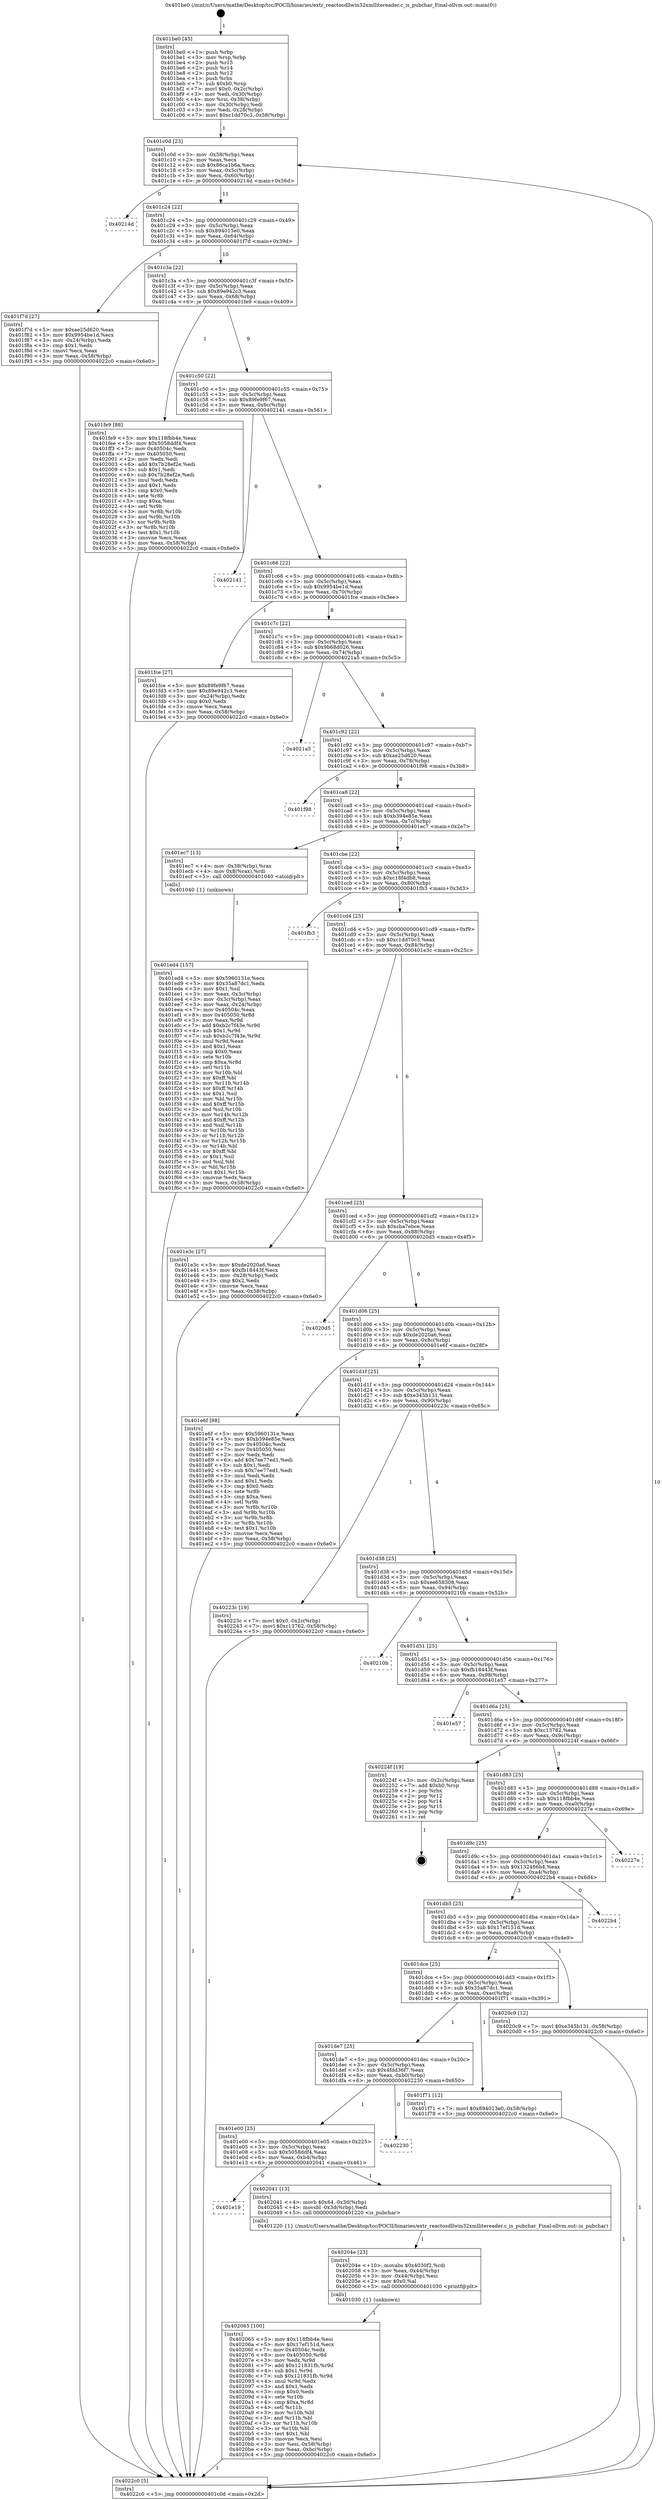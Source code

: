 digraph "0x401be0" {
  label = "0x401be0 (/mnt/c/Users/mathe/Desktop/tcc/POCII/binaries/extr_reactosdllwin32xmllitereader.c_is_pubchar_Final-ollvm.out::main(0))"
  labelloc = "t"
  node[shape=record]

  Entry [label="",width=0.3,height=0.3,shape=circle,fillcolor=black,style=filled]
  "0x401c0d" [label="{
     0x401c0d [23]\l
     | [instrs]\l
     &nbsp;&nbsp;0x401c0d \<+3\>: mov -0x58(%rbp),%eax\l
     &nbsp;&nbsp;0x401c10 \<+2\>: mov %eax,%ecx\l
     &nbsp;&nbsp;0x401c12 \<+6\>: sub $0x86ca1b6a,%ecx\l
     &nbsp;&nbsp;0x401c18 \<+3\>: mov %eax,-0x5c(%rbp)\l
     &nbsp;&nbsp;0x401c1b \<+3\>: mov %ecx,-0x60(%rbp)\l
     &nbsp;&nbsp;0x401c1e \<+6\>: je 000000000040214d \<main+0x56d\>\l
  }"]
  "0x40214d" [label="{
     0x40214d\l
  }", style=dashed]
  "0x401c24" [label="{
     0x401c24 [22]\l
     | [instrs]\l
     &nbsp;&nbsp;0x401c24 \<+5\>: jmp 0000000000401c29 \<main+0x49\>\l
     &nbsp;&nbsp;0x401c29 \<+3\>: mov -0x5c(%rbp),%eax\l
     &nbsp;&nbsp;0x401c2c \<+5\>: sub $0x894013e0,%eax\l
     &nbsp;&nbsp;0x401c31 \<+3\>: mov %eax,-0x64(%rbp)\l
     &nbsp;&nbsp;0x401c34 \<+6\>: je 0000000000401f7d \<main+0x39d\>\l
  }"]
  Exit [label="",width=0.3,height=0.3,shape=circle,fillcolor=black,style=filled,peripheries=2]
  "0x401f7d" [label="{
     0x401f7d [27]\l
     | [instrs]\l
     &nbsp;&nbsp;0x401f7d \<+5\>: mov $0xae25d620,%eax\l
     &nbsp;&nbsp;0x401f82 \<+5\>: mov $0x9954be1d,%ecx\l
     &nbsp;&nbsp;0x401f87 \<+3\>: mov -0x24(%rbp),%edx\l
     &nbsp;&nbsp;0x401f8a \<+3\>: cmp $0x1,%edx\l
     &nbsp;&nbsp;0x401f8d \<+3\>: cmovl %ecx,%eax\l
     &nbsp;&nbsp;0x401f90 \<+3\>: mov %eax,-0x58(%rbp)\l
     &nbsp;&nbsp;0x401f93 \<+5\>: jmp 00000000004022c0 \<main+0x6e0\>\l
  }"]
  "0x401c3a" [label="{
     0x401c3a [22]\l
     | [instrs]\l
     &nbsp;&nbsp;0x401c3a \<+5\>: jmp 0000000000401c3f \<main+0x5f\>\l
     &nbsp;&nbsp;0x401c3f \<+3\>: mov -0x5c(%rbp),%eax\l
     &nbsp;&nbsp;0x401c42 \<+5\>: sub $0x89e942c3,%eax\l
     &nbsp;&nbsp;0x401c47 \<+3\>: mov %eax,-0x68(%rbp)\l
     &nbsp;&nbsp;0x401c4a \<+6\>: je 0000000000401fe9 \<main+0x409\>\l
  }"]
  "0x402065" [label="{
     0x402065 [100]\l
     | [instrs]\l
     &nbsp;&nbsp;0x402065 \<+5\>: mov $0x118fbb4e,%esi\l
     &nbsp;&nbsp;0x40206a \<+5\>: mov $0x17ef151d,%ecx\l
     &nbsp;&nbsp;0x40206f \<+7\>: mov 0x40504c,%edx\l
     &nbsp;&nbsp;0x402076 \<+8\>: mov 0x405050,%r8d\l
     &nbsp;&nbsp;0x40207e \<+3\>: mov %edx,%r9d\l
     &nbsp;&nbsp;0x402081 \<+7\>: add $0x121831fb,%r9d\l
     &nbsp;&nbsp;0x402088 \<+4\>: sub $0x1,%r9d\l
     &nbsp;&nbsp;0x40208c \<+7\>: sub $0x121831fb,%r9d\l
     &nbsp;&nbsp;0x402093 \<+4\>: imul %r9d,%edx\l
     &nbsp;&nbsp;0x402097 \<+3\>: and $0x1,%edx\l
     &nbsp;&nbsp;0x40209a \<+3\>: cmp $0x0,%edx\l
     &nbsp;&nbsp;0x40209d \<+4\>: sete %r10b\l
     &nbsp;&nbsp;0x4020a1 \<+4\>: cmp $0xa,%r8d\l
     &nbsp;&nbsp;0x4020a5 \<+4\>: setl %r11b\l
     &nbsp;&nbsp;0x4020a9 \<+3\>: mov %r10b,%bl\l
     &nbsp;&nbsp;0x4020ac \<+3\>: and %r11b,%bl\l
     &nbsp;&nbsp;0x4020af \<+3\>: xor %r11b,%r10b\l
     &nbsp;&nbsp;0x4020b2 \<+3\>: or %r10b,%bl\l
     &nbsp;&nbsp;0x4020b5 \<+3\>: test $0x1,%bl\l
     &nbsp;&nbsp;0x4020b8 \<+3\>: cmovne %ecx,%esi\l
     &nbsp;&nbsp;0x4020bb \<+3\>: mov %esi,-0x58(%rbp)\l
     &nbsp;&nbsp;0x4020be \<+6\>: mov %eax,-0xbc(%rbp)\l
     &nbsp;&nbsp;0x4020c4 \<+5\>: jmp 00000000004022c0 \<main+0x6e0\>\l
  }"]
  "0x401fe9" [label="{
     0x401fe9 [88]\l
     | [instrs]\l
     &nbsp;&nbsp;0x401fe9 \<+5\>: mov $0x118fbb4e,%eax\l
     &nbsp;&nbsp;0x401fee \<+5\>: mov $0x5058ddf4,%ecx\l
     &nbsp;&nbsp;0x401ff3 \<+7\>: mov 0x40504c,%edx\l
     &nbsp;&nbsp;0x401ffa \<+7\>: mov 0x405050,%esi\l
     &nbsp;&nbsp;0x402001 \<+2\>: mov %edx,%edi\l
     &nbsp;&nbsp;0x402003 \<+6\>: add $0x7b28ef2e,%edi\l
     &nbsp;&nbsp;0x402009 \<+3\>: sub $0x1,%edi\l
     &nbsp;&nbsp;0x40200c \<+6\>: sub $0x7b28ef2e,%edi\l
     &nbsp;&nbsp;0x402012 \<+3\>: imul %edi,%edx\l
     &nbsp;&nbsp;0x402015 \<+3\>: and $0x1,%edx\l
     &nbsp;&nbsp;0x402018 \<+3\>: cmp $0x0,%edx\l
     &nbsp;&nbsp;0x40201b \<+4\>: sete %r8b\l
     &nbsp;&nbsp;0x40201f \<+3\>: cmp $0xa,%esi\l
     &nbsp;&nbsp;0x402022 \<+4\>: setl %r9b\l
     &nbsp;&nbsp;0x402026 \<+3\>: mov %r8b,%r10b\l
     &nbsp;&nbsp;0x402029 \<+3\>: and %r9b,%r10b\l
     &nbsp;&nbsp;0x40202c \<+3\>: xor %r9b,%r8b\l
     &nbsp;&nbsp;0x40202f \<+3\>: or %r8b,%r10b\l
     &nbsp;&nbsp;0x402032 \<+4\>: test $0x1,%r10b\l
     &nbsp;&nbsp;0x402036 \<+3\>: cmovne %ecx,%eax\l
     &nbsp;&nbsp;0x402039 \<+3\>: mov %eax,-0x58(%rbp)\l
     &nbsp;&nbsp;0x40203c \<+5\>: jmp 00000000004022c0 \<main+0x6e0\>\l
  }"]
  "0x401c50" [label="{
     0x401c50 [22]\l
     | [instrs]\l
     &nbsp;&nbsp;0x401c50 \<+5\>: jmp 0000000000401c55 \<main+0x75\>\l
     &nbsp;&nbsp;0x401c55 \<+3\>: mov -0x5c(%rbp),%eax\l
     &nbsp;&nbsp;0x401c58 \<+5\>: sub $0x89fe9f67,%eax\l
     &nbsp;&nbsp;0x401c5d \<+3\>: mov %eax,-0x6c(%rbp)\l
     &nbsp;&nbsp;0x401c60 \<+6\>: je 0000000000402141 \<main+0x561\>\l
  }"]
  "0x40204e" [label="{
     0x40204e [23]\l
     | [instrs]\l
     &nbsp;&nbsp;0x40204e \<+10\>: movabs $0x4030f2,%rdi\l
     &nbsp;&nbsp;0x402058 \<+3\>: mov %eax,-0x44(%rbp)\l
     &nbsp;&nbsp;0x40205b \<+3\>: mov -0x44(%rbp),%esi\l
     &nbsp;&nbsp;0x40205e \<+2\>: mov $0x0,%al\l
     &nbsp;&nbsp;0x402060 \<+5\>: call 0000000000401030 \<printf@plt\>\l
     | [calls]\l
     &nbsp;&nbsp;0x401030 \{1\} (unknown)\l
  }"]
  "0x402141" [label="{
     0x402141\l
  }", style=dashed]
  "0x401c66" [label="{
     0x401c66 [22]\l
     | [instrs]\l
     &nbsp;&nbsp;0x401c66 \<+5\>: jmp 0000000000401c6b \<main+0x8b\>\l
     &nbsp;&nbsp;0x401c6b \<+3\>: mov -0x5c(%rbp),%eax\l
     &nbsp;&nbsp;0x401c6e \<+5\>: sub $0x9954be1d,%eax\l
     &nbsp;&nbsp;0x401c73 \<+3\>: mov %eax,-0x70(%rbp)\l
     &nbsp;&nbsp;0x401c76 \<+6\>: je 0000000000401fce \<main+0x3ee\>\l
  }"]
  "0x401e19" [label="{
     0x401e19\l
  }", style=dashed]
  "0x401fce" [label="{
     0x401fce [27]\l
     | [instrs]\l
     &nbsp;&nbsp;0x401fce \<+5\>: mov $0x89fe9f67,%eax\l
     &nbsp;&nbsp;0x401fd3 \<+5\>: mov $0x89e942c3,%ecx\l
     &nbsp;&nbsp;0x401fd8 \<+3\>: mov -0x24(%rbp),%edx\l
     &nbsp;&nbsp;0x401fdb \<+3\>: cmp $0x0,%edx\l
     &nbsp;&nbsp;0x401fde \<+3\>: cmove %ecx,%eax\l
     &nbsp;&nbsp;0x401fe1 \<+3\>: mov %eax,-0x58(%rbp)\l
     &nbsp;&nbsp;0x401fe4 \<+5\>: jmp 00000000004022c0 \<main+0x6e0\>\l
  }"]
  "0x401c7c" [label="{
     0x401c7c [22]\l
     | [instrs]\l
     &nbsp;&nbsp;0x401c7c \<+5\>: jmp 0000000000401c81 \<main+0xa1\>\l
     &nbsp;&nbsp;0x401c81 \<+3\>: mov -0x5c(%rbp),%eax\l
     &nbsp;&nbsp;0x401c84 \<+5\>: sub $0x9b68d026,%eax\l
     &nbsp;&nbsp;0x401c89 \<+3\>: mov %eax,-0x74(%rbp)\l
     &nbsp;&nbsp;0x401c8c \<+6\>: je 00000000004021a5 \<main+0x5c5\>\l
  }"]
  "0x402041" [label="{
     0x402041 [13]\l
     | [instrs]\l
     &nbsp;&nbsp;0x402041 \<+4\>: movb $0x64,-0x3d(%rbp)\l
     &nbsp;&nbsp;0x402045 \<+4\>: movsbl -0x3d(%rbp),%edi\l
     &nbsp;&nbsp;0x402049 \<+5\>: call 0000000000401220 \<is_pubchar\>\l
     | [calls]\l
     &nbsp;&nbsp;0x401220 \{1\} (/mnt/c/Users/mathe/Desktop/tcc/POCII/binaries/extr_reactosdllwin32xmllitereader.c_is_pubchar_Final-ollvm.out::is_pubchar)\l
  }"]
  "0x4021a5" [label="{
     0x4021a5\l
  }", style=dashed]
  "0x401c92" [label="{
     0x401c92 [22]\l
     | [instrs]\l
     &nbsp;&nbsp;0x401c92 \<+5\>: jmp 0000000000401c97 \<main+0xb7\>\l
     &nbsp;&nbsp;0x401c97 \<+3\>: mov -0x5c(%rbp),%eax\l
     &nbsp;&nbsp;0x401c9a \<+5\>: sub $0xae25d620,%eax\l
     &nbsp;&nbsp;0x401c9f \<+3\>: mov %eax,-0x78(%rbp)\l
     &nbsp;&nbsp;0x401ca2 \<+6\>: je 0000000000401f98 \<main+0x3b8\>\l
  }"]
  "0x401e00" [label="{
     0x401e00 [25]\l
     | [instrs]\l
     &nbsp;&nbsp;0x401e00 \<+5\>: jmp 0000000000401e05 \<main+0x225\>\l
     &nbsp;&nbsp;0x401e05 \<+3\>: mov -0x5c(%rbp),%eax\l
     &nbsp;&nbsp;0x401e08 \<+5\>: sub $0x5058ddf4,%eax\l
     &nbsp;&nbsp;0x401e0d \<+6\>: mov %eax,-0xb4(%rbp)\l
     &nbsp;&nbsp;0x401e13 \<+6\>: je 0000000000402041 \<main+0x461\>\l
  }"]
  "0x401f98" [label="{
     0x401f98\l
  }", style=dashed]
  "0x401ca8" [label="{
     0x401ca8 [22]\l
     | [instrs]\l
     &nbsp;&nbsp;0x401ca8 \<+5\>: jmp 0000000000401cad \<main+0xcd\>\l
     &nbsp;&nbsp;0x401cad \<+3\>: mov -0x5c(%rbp),%eax\l
     &nbsp;&nbsp;0x401cb0 \<+5\>: sub $0xb394e85e,%eax\l
     &nbsp;&nbsp;0x401cb5 \<+3\>: mov %eax,-0x7c(%rbp)\l
     &nbsp;&nbsp;0x401cb8 \<+6\>: je 0000000000401ec7 \<main+0x2e7\>\l
  }"]
  "0x402230" [label="{
     0x402230\l
  }", style=dashed]
  "0x401ec7" [label="{
     0x401ec7 [13]\l
     | [instrs]\l
     &nbsp;&nbsp;0x401ec7 \<+4\>: mov -0x38(%rbp),%rax\l
     &nbsp;&nbsp;0x401ecb \<+4\>: mov 0x8(%rax),%rdi\l
     &nbsp;&nbsp;0x401ecf \<+5\>: call 0000000000401040 \<atoi@plt\>\l
     | [calls]\l
     &nbsp;&nbsp;0x401040 \{1\} (unknown)\l
  }"]
  "0x401cbe" [label="{
     0x401cbe [22]\l
     | [instrs]\l
     &nbsp;&nbsp;0x401cbe \<+5\>: jmp 0000000000401cc3 \<main+0xe3\>\l
     &nbsp;&nbsp;0x401cc3 \<+3\>: mov -0x5c(%rbp),%eax\l
     &nbsp;&nbsp;0x401cc6 \<+5\>: sub $0xc18f4db8,%eax\l
     &nbsp;&nbsp;0x401ccb \<+3\>: mov %eax,-0x80(%rbp)\l
     &nbsp;&nbsp;0x401cce \<+6\>: je 0000000000401fb3 \<main+0x3d3\>\l
  }"]
  "0x401de7" [label="{
     0x401de7 [25]\l
     | [instrs]\l
     &nbsp;&nbsp;0x401de7 \<+5\>: jmp 0000000000401dec \<main+0x20c\>\l
     &nbsp;&nbsp;0x401dec \<+3\>: mov -0x5c(%rbp),%eax\l
     &nbsp;&nbsp;0x401def \<+5\>: sub $0x4fdd36f7,%eax\l
     &nbsp;&nbsp;0x401df4 \<+6\>: mov %eax,-0xb0(%rbp)\l
     &nbsp;&nbsp;0x401dfa \<+6\>: je 0000000000402230 \<main+0x650\>\l
  }"]
  "0x401fb3" [label="{
     0x401fb3\l
  }", style=dashed]
  "0x401cd4" [label="{
     0x401cd4 [25]\l
     | [instrs]\l
     &nbsp;&nbsp;0x401cd4 \<+5\>: jmp 0000000000401cd9 \<main+0xf9\>\l
     &nbsp;&nbsp;0x401cd9 \<+3\>: mov -0x5c(%rbp),%eax\l
     &nbsp;&nbsp;0x401cdc \<+5\>: sub $0xc1dd70c3,%eax\l
     &nbsp;&nbsp;0x401ce1 \<+6\>: mov %eax,-0x84(%rbp)\l
     &nbsp;&nbsp;0x401ce7 \<+6\>: je 0000000000401e3c \<main+0x25c\>\l
  }"]
  "0x401f71" [label="{
     0x401f71 [12]\l
     | [instrs]\l
     &nbsp;&nbsp;0x401f71 \<+7\>: movl $0x894013e0,-0x58(%rbp)\l
     &nbsp;&nbsp;0x401f78 \<+5\>: jmp 00000000004022c0 \<main+0x6e0\>\l
  }"]
  "0x401e3c" [label="{
     0x401e3c [27]\l
     | [instrs]\l
     &nbsp;&nbsp;0x401e3c \<+5\>: mov $0xde2020a6,%eax\l
     &nbsp;&nbsp;0x401e41 \<+5\>: mov $0xfb18443f,%ecx\l
     &nbsp;&nbsp;0x401e46 \<+3\>: mov -0x28(%rbp),%edx\l
     &nbsp;&nbsp;0x401e49 \<+3\>: cmp $0x2,%edx\l
     &nbsp;&nbsp;0x401e4c \<+3\>: cmovne %ecx,%eax\l
     &nbsp;&nbsp;0x401e4f \<+3\>: mov %eax,-0x58(%rbp)\l
     &nbsp;&nbsp;0x401e52 \<+5\>: jmp 00000000004022c0 \<main+0x6e0\>\l
  }"]
  "0x401ced" [label="{
     0x401ced [25]\l
     | [instrs]\l
     &nbsp;&nbsp;0x401ced \<+5\>: jmp 0000000000401cf2 \<main+0x112\>\l
     &nbsp;&nbsp;0x401cf2 \<+3\>: mov -0x5c(%rbp),%eax\l
     &nbsp;&nbsp;0x401cf5 \<+5\>: sub $0xcba7ebce,%eax\l
     &nbsp;&nbsp;0x401cfa \<+6\>: mov %eax,-0x88(%rbp)\l
     &nbsp;&nbsp;0x401d00 \<+6\>: je 00000000004020d5 \<main+0x4f5\>\l
  }"]
  "0x4022c0" [label="{
     0x4022c0 [5]\l
     | [instrs]\l
     &nbsp;&nbsp;0x4022c0 \<+5\>: jmp 0000000000401c0d \<main+0x2d\>\l
  }"]
  "0x401be0" [label="{
     0x401be0 [45]\l
     | [instrs]\l
     &nbsp;&nbsp;0x401be0 \<+1\>: push %rbp\l
     &nbsp;&nbsp;0x401be1 \<+3\>: mov %rsp,%rbp\l
     &nbsp;&nbsp;0x401be4 \<+2\>: push %r15\l
     &nbsp;&nbsp;0x401be6 \<+2\>: push %r14\l
     &nbsp;&nbsp;0x401be8 \<+2\>: push %r12\l
     &nbsp;&nbsp;0x401bea \<+1\>: push %rbx\l
     &nbsp;&nbsp;0x401beb \<+7\>: sub $0xb0,%rsp\l
     &nbsp;&nbsp;0x401bf2 \<+7\>: movl $0x0,-0x2c(%rbp)\l
     &nbsp;&nbsp;0x401bf9 \<+3\>: mov %edi,-0x30(%rbp)\l
     &nbsp;&nbsp;0x401bfc \<+4\>: mov %rsi,-0x38(%rbp)\l
     &nbsp;&nbsp;0x401c00 \<+3\>: mov -0x30(%rbp),%edi\l
     &nbsp;&nbsp;0x401c03 \<+3\>: mov %edi,-0x28(%rbp)\l
     &nbsp;&nbsp;0x401c06 \<+7\>: movl $0xc1dd70c3,-0x58(%rbp)\l
  }"]
  "0x401dce" [label="{
     0x401dce [25]\l
     | [instrs]\l
     &nbsp;&nbsp;0x401dce \<+5\>: jmp 0000000000401dd3 \<main+0x1f3\>\l
     &nbsp;&nbsp;0x401dd3 \<+3\>: mov -0x5c(%rbp),%eax\l
     &nbsp;&nbsp;0x401dd6 \<+5\>: sub $0x35a87dc1,%eax\l
     &nbsp;&nbsp;0x401ddb \<+6\>: mov %eax,-0xac(%rbp)\l
     &nbsp;&nbsp;0x401de1 \<+6\>: je 0000000000401f71 \<main+0x391\>\l
  }"]
  "0x4020d5" [label="{
     0x4020d5\l
  }", style=dashed]
  "0x401d06" [label="{
     0x401d06 [25]\l
     | [instrs]\l
     &nbsp;&nbsp;0x401d06 \<+5\>: jmp 0000000000401d0b \<main+0x12b\>\l
     &nbsp;&nbsp;0x401d0b \<+3\>: mov -0x5c(%rbp),%eax\l
     &nbsp;&nbsp;0x401d0e \<+5\>: sub $0xde2020a6,%eax\l
     &nbsp;&nbsp;0x401d13 \<+6\>: mov %eax,-0x8c(%rbp)\l
     &nbsp;&nbsp;0x401d19 \<+6\>: je 0000000000401e6f \<main+0x28f\>\l
  }"]
  "0x4020c9" [label="{
     0x4020c9 [12]\l
     | [instrs]\l
     &nbsp;&nbsp;0x4020c9 \<+7\>: movl $0xe345b131,-0x58(%rbp)\l
     &nbsp;&nbsp;0x4020d0 \<+5\>: jmp 00000000004022c0 \<main+0x6e0\>\l
  }"]
  "0x401e6f" [label="{
     0x401e6f [88]\l
     | [instrs]\l
     &nbsp;&nbsp;0x401e6f \<+5\>: mov $0x5960131e,%eax\l
     &nbsp;&nbsp;0x401e74 \<+5\>: mov $0xb394e85e,%ecx\l
     &nbsp;&nbsp;0x401e79 \<+7\>: mov 0x40504c,%edx\l
     &nbsp;&nbsp;0x401e80 \<+7\>: mov 0x405050,%esi\l
     &nbsp;&nbsp;0x401e87 \<+2\>: mov %edx,%edi\l
     &nbsp;&nbsp;0x401e89 \<+6\>: add $0x7ee77ed1,%edi\l
     &nbsp;&nbsp;0x401e8f \<+3\>: sub $0x1,%edi\l
     &nbsp;&nbsp;0x401e92 \<+6\>: sub $0x7ee77ed1,%edi\l
     &nbsp;&nbsp;0x401e98 \<+3\>: imul %edi,%edx\l
     &nbsp;&nbsp;0x401e9b \<+3\>: and $0x1,%edx\l
     &nbsp;&nbsp;0x401e9e \<+3\>: cmp $0x0,%edx\l
     &nbsp;&nbsp;0x401ea1 \<+4\>: sete %r8b\l
     &nbsp;&nbsp;0x401ea5 \<+3\>: cmp $0xa,%esi\l
     &nbsp;&nbsp;0x401ea8 \<+4\>: setl %r9b\l
     &nbsp;&nbsp;0x401eac \<+3\>: mov %r8b,%r10b\l
     &nbsp;&nbsp;0x401eaf \<+3\>: and %r9b,%r10b\l
     &nbsp;&nbsp;0x401eb2 \<+3\>: xor %r9b,%r8b\l
     &nbsp;&nbsp;0x401eb5 \<+3\>: or %r8b,%r10b\l
     &nbsp;&nbsp;0x401eb8 \<+4\>: test $0x1,%r10b\l
     &nbsp;&nbsp;0x401ebc \<+3\>: cmovne %ecx,%eax\l
     &nbsp;&nbsp;0x401ebf \<+3\>: mov %eax,-0x58(%rbp)\l
     &nbsp;&nbsp;0x401ec2 \<+5\>: jmp 00000000004022c0 \<main+0x6e0\>\l
  }"]
  "0x401d1f" [label="{
     0x401d1f [25]\l
     | [instrs]\l
     &nbsp;&nbsp;0x401d1f \<+5\>: jmp 0000000000401d24 \<main+0x144\>\l
     &nbsp;&nbsp;0x401d24 \<+3\>: mov -0x5c(%rbp),%eax\l
     &nbsp;&nbsp;0x401d27 \<+5\>: sub $0xe345b131,%eax\l
     &nbsp;&nbsp;0x401d2c \<+6\>: mov %eax,-0x90(%rbp)\l
     &nbsp;&nbsp;0x401d32 \<+6\>: je 000000000040223c \<main+0x65c\>\l
  }"]
  "0x401ed4" [label="{
     0x401ed4 [157]\l
     | [instrs]\l
     &nbsp;&nbsp;0x401ed4 \<+5\>: mov $0x5960131e,%ecx\l
     &nbsp;&nbsp;0x401ed9 \<+5\>: mov $0x35a87dc1,%edx\l
     &nbsp;&nbsp;0x401ede \<+3\>: mov $0x1,%sil\l
     &nbsp;&nbsp;0x401ee1 \<+3\>: mov %eax,-0x3c(%rbp)\l
     &nbsp;&nbsp;0x401ee4 \<+3\>: mov -0x3c(%rbp),%eax\l
     &nbsp;&nbsp;0x401ee7 \<+3\>: mov %eax,-0x24(%rbp)\l
     &nbsp;&nbsp;0x401eea \<+7\>: mov 0x40504c,%eax\l
     &nbsp;&nbsp;0x401ef1 \<+8\>: mov 0x405050,%r8d\l
     &nbsp;&nbsp;0x401ef9 \<+3\>: mov %eax,%r9d\l
     &nbsp;&nbsp;0x401efc \<+7\>: add $0xb2c7f43e,%r9d\l
     &nbsp;&nbsp;0x401f03 \<+4\>: sub $0x1,%r9d\l
     &nbsp;&nbsp;0x401f07 \<+7\>: sub $0xb2c7f43e,%r9d\l
     &nbsp;&nbsp;0x401f0e \<+4\>: imul %r9d,%eax\l
     &nbsp;&nbsp;0x401f12 \<+3\>: and $0x1,%eax\l
     &nbsp;&nbsp;0x401f15 \<+3\>: cmp $0x0,%eax\l
     &nbsp;&nbsp;0x401f18 \<+4\>: sete %r10b\l
     &nbsp;&nbsp;0x401f1c \<+4\>: cmp $0xa,%r8d\l
     &nbsp;&nbsp;0x401f20 \<+4\>: setl %r11b\l
     &nbsp;&nbsp;0x401f24 \<+3\>: mov %r10b,%bl\l
     &nbsp;&nbsp;0x401f27 \<+3\>: xor $0xff,%bl\l
     &nbsp;&nbsp;0x401f2a \<+3\>: mov %r11b,%r14b\l
     &nbsp;&nbsp;0x401f2d \<+4\>: xor $0xff,%r14b\l
     &nbsp;&nbsp;0x401f31 \<+4\>: xor $0x1,%sil\l
     &nbsp;&nbsp;0x401f35 \<+3\>: mov %bl,%r15b\l
     &nbsp;&nbsp;0x401f38 \<+4\>: and $0xff,%r15b\l
     &nbsp;&nbsp;0x401f3c \<+3\>: and %sil,%r10b\l
     &nbsp;&nbsp;0x401f3f \<+3\>: mov %r14b,%r12b\l
     &nbsp;&nbsp;0x401f42 \<+4\>: and $0xff,%r12b\l
     &nbsp;&nbsp;0x401f46 \<+3\>: and %sil,%r11b\l
     &nbsp;&nbsp;0x401f49 \<+3\>: or %r10b,%r15b\l
     &nbsp;&nbsp;0x401f4c \<+3\>: or %r11b,%r12b\l
     &nbsp;&nbsp;0x401f4f \<+3\>: xor %r12b,%r15b\l
     &nbsp;&nbsp;0x401f52 \<+3\>: or %r14b,%bl\l
     &nbsp;&nbsp;0x401f55 \<+3\>: xor $0xff,%bl\l
     &nbsp;&nbsp;0x401f58 \<+4\>: or $0x1,%sil\l
     &nbsp;&nbsp;0x401f5c \<+3\>: and %sil,%bl\l
     &nbsp;&nbsp;0x401f5f \<+3\>: or %bl,%r15b\l
     &nbsp;&nbsp;0x401f62 \<+4\>: test $0x1,%r15b\l
     &nbsp;&nbsp;0x401f66 \<+3\>: cmovne %edx,%ecx\l
     &nbsp;&nbsp;0x401f69 \<+3\>: mov %ecx,-0x58(%rbp)\l
     &nbsp;&nbsp;0x401f6c \<+5\>: jmp 00000000004022c0 \<main+0x6e0\>\l
  }"]
  "0x401db5" [label="{
     0x401db5 [25]\l
     | [instrs]\l
     &nbsp;&nbsp;0x401db5 \<+5\>: jmp 0000000000401dba \<main+0x1da\>\l
     &nbsp;&nbsp;0x401dba \<+3\>: mov -0x5c(%rbp),%eax\l
     &nbsp;&nbsp;0x401dbd \<+5\>: sub $0x17ef151d,%eax\l
     &nbsp;&nbsp;0x401dc2 \<+6\>: mov %eax,-0xa8(%rbp)\l
     &nbsp;&nbsp;0x401dc8 \<+6\>: je 00000000004020c9 \<main+0x4e9\>\l
  }"]
  "0x40223c" [label="{
     0x40223c [19]\l
     | [instrs]\l
     &nbsp;&nbsp;0x40223c \<+7\>: movl $0x0,-0x2c(%rbp)\l
     &nbsp;&nbsp;0x402243 \<+7\>: movl $0xc13762,-0x58(%rbp)\l
     &nbsp;&nbsp;0x40224a \<+5\>: jmp 00000000004022c0 \<main+0x6e0\>\l
  }"]
  "0x401d38" [label="{
     0x401d38 [25]\l
     | [instrs]\l
     &nbsp;&nbsp;0x401d38 \<+5\>: jmp 0000000000401d3d \<main+0x15d\>\l
     &nbsp;&nbsp;0x401d3d \<+3\>: mov -0x5c(%rbp),%eax\l
     &nbsp;&nbsp;0x401d40 \<+5\>: sub $0xee658308,%eax\l
     &nbsp;&nbsp;0x401d45 \<+6\>: mov %eax,-0x94(%rbp)\l
     &nbsp;&nbsp;0x401d4b \<+6\>: je 000000000040210b \<main+0x52b\>\l
  }"]
  "0x4022b4" [label="{
     0x4022b4\l
  }", style=dashed]
  "0x40210b" [label="{
     0x40210b\l
  }", style=dashed]
  "0x401d51" [label="{
     0x401d51 [25]\l
     | [instrs]\l
     &nbsp;&nbsp;0x401d51 \<+5\>: jmp 0000000000401d56 \<main+0x176\>\l
     &nbsp;&nbsp;0x401d56 \<+3\>: mov -0x5c(%rbp),%eax\l
     &nbsp;&nbsp;0x401d59 \<+5\>: sub $0xfb18443f,%eax\l
     &nbsp;&nbsp;0x401d5e \<+6\>: mov %eax,-0x98(%rbp)\l
     &nbsp;&nbsp;0x401d64 \<+6\>: je 0000000000401e57 \<main+0x277\>\l
  }"]
  "0x401d9c" [label="{
     0x401d9c [25]\l
     | [instrs]\l
     &nbsp;&nbsp;0x401d9c \<+5\>: jmp 0000000000401da1 \<main+0x1c1\>\l
     &nbsp;&nbsp;0x401da1 \<+3\>: mov -0x5c(%rbp),%eax\l
     &nbsp;&nbsp;0x401da4 \<+5\>: sub $0x132486b4,%eax\l
     &nbsp;&nbsp;0x401da9 \<+6\>: mov %eax,-0xa4(%rbp)\l
     &nbsp;&nbsp;0x401daf \<+6\>: je 00000000004022b4 \<main+0x6d4\>\l
  }"]
  "0x401e57" [label="{
     0x401e57\l
  }", style=dashed]
  "0x401d6a" [label="{
     0x401d6a [25]\l
     | [instrs]\l
     &nbsp;&nbsp;0x401d6a \<+5\>: jmp 0000000000401d6f \<main+0x18f\>\l
     &nbsp;&nbsp;0x401d6f \<+3\>: mov -0x5c(%rbp),%eax\l
     &nbsp;&nbsp;0x401d72 \<+5\>: sub $0xc13762,%eax\l
     &nbsp;&nbsp;0x401d77 \<+6\>: mov %eax,-0x9c(%rbp)\l
     &nbsp;&nbsp;0x401d7d \<+6\>: je 000000000040224f \<main+0x66f\>\l
  }"]
  "0x40227e" [label="{
     0x40227e\l
  }", style=dashed]
  "0x40224f" [label="{
     0x40224f [19]\l
     | [instrs]\l
     &nbsp;&nbsp;0x40224f \<+3\>: mov -0x2c(%rbp),%eax\l
     &nbsp;&nbsp;0x402252 \<+7\>: add $0xb0,%rsp\l
     &nbsp;&nbsp;0x402259 \<+1\>: pop %rbx\l
     &nbsp;&nbsp;0x40225a \<+2\>: pop %r12\l
     &nbsp;&nbsp;0x40225c \<+2\>: pop %r14\l
     &nbsp;&nbsp;0x40225e \<+2\>: pop %r15\l
     &nbsp;&nbsp;0x402260 \<+1\>: pop %rbp\l
     &nbsp;&nbsp;0x402261 \<+1\>: ret\l
  }"]
  "0x401d83" [label="{
     0x401d83 [25]\l
     | [instrs]\l
     &nbsp;&nbsp;0x401d83 \<+5\>: jmp 0000000000401d88 \<main+0x1a8\>\l
     &nbsp;&nbsp;0x401d88 \<+3\>: mov -0x5c(%rbp),%eax\l
     &nbsp;&nbsp;0x401d8b \<+5\>: sub $0x118fbb4e,%eax\l
     &nbsp;&nbsp;0x401d90 \<+6\>: mov %eax,-0xa0(%rbp)\l
     &nbsp;&nbsp;0x401d96 \<+6\>: je 000000000040227e \<main+0x69e\>\l
  }"]
  Entry -> "0x401be0" [label=" 1"]
  "0x401c0d" -> "0x40214d" [label=" 0"]
  "0x401c0d" -> "0x401c24" [label=" 11"]
  "0x40224f" -> Exit [label=" 1"]
  "0x401c24" -> "0x401f7d" [label=" 1"]
  "0x401c24" -> "0x401c3a" [label=" 10"]
  "0x40223c" -> "0x4022c0" [label=" 1"]
  "0x401c3a" -> "0x401fe9" [label=" 1"]
  "0x401c3a" -> "0x401c50" [label=" 9"]
  "0x4020c9" -> "0x4022c0" [label=" 1"]
  "0x401c50" -> "0x402141" [label=" 0"]
  "0x401c50" -> "0x401c66" [label=" 9"]
  "0x402065" -> "0x4022c0" [label=" 1"]
  "0x401c66" -> "0x401fce" [label=" 1"]
  "0x401c66" -> "0x401c7c" [label=" 8"]
  "0x40204e" -> "0x402065" [label=" 1"]
  "0x401c7c" -> "0x4021a5" [label=" 0"]
  "0x401c7c" -> "0x401c92" [label=" 8"]
  "0x402041" -> "0x40204e" [label=" 1"]
  "0x401c92" -> "0x401f98" [label=" 0"]
  "0x401c92" -> "0x401ca8" [label=" 8"]
  "0x401e00" -> "0x402041" [label=" 1"]
  "0x401ca8" -> "0x401ec7" [label=" 1"]
  "0x401ca8" -> "0x401cbe" [label=" 7"]
  "0x401e00" -> "0x401e19" [label=" 0"]
  "0x401cbe" -> "0x401fb3" [label=" 0"]
  "0x401cbe" -> "0x401cd4" [label=" 7"]
  "0x401de7" -> "0x402230" [label=" 0"]
  "0x401cd4" -> "0x401e3c" [label=" 1"]
  "0x401cd4" -> "0x401ced" [label=" 6"]
  "0x401e3c" -> "0x4022c0" [label=" 1"]
  "0x401be0" -> "0x401c0d" [label=" 1"]
  "0x4022c0" -> "0x401c0d" [label=" 10"]
  "0x401de7" -> "0x401e00" [label=" 1"]
  "0x401ced" -> "0x4020d5" [label=" 0"]
  "0x401ced" -> "0x401d06" [label=" 6"]
  "0x401fce" -> "0x4022c0" [label=" 1"]
  "0x401d06" -> "0x401e6f" [label=" 1"]
  "0x401d06" -> "0x401d1f" [label=" 5"]
  "0x401e6f" -> "0x4022c0" [label=" 1"]
  "0x401ec7" -> "0x401ed4" [label=" 1"]
  "0x401ed4" -> "0x4022c0" [label=" 1"]
  "0x401f7d" -> "0x4022c0" [label=" 1"]
  "0x401d1f" -> "0x40223c" [label=" 1"]
  "0x401d1f" -> "0x401d38" [label=" 4"]
  "0x401dce" -> "0x401de7" [label=" 1"]
  "0x401d38" -> "0x40210b" [label=" 0"]
  "0x401d38" -> "0x401d51" [label=" 4"]
  "0x401dce" -> "0x401f71" [label=" 1"]
  "0x401d51" -> "0x401e57" [label=" 0"]
  "0x401d51" -> "0x401d6a" [label=" 4"]
  "0x401db5" -> "0x401dce" [label=" 2"]
  "0x401d6a" -> "0x40224f" [label=" 1"]
  "0x401d6a" -> "0x401d83" [label=" 3"]
  "0x401db5" -> "0x4020c9" [label=" 1"]
  "0x401d83" -> "0x40227e" [label=" 0"]
  "0x401d83" -> "0x401d9c" [label=" 3"]
  "0x401fe9" -> "0x4022c0" [label=" 1"]
  "0x401d9c" -> "0x4022b4" [label=" 0"]
  "0x401d9c" -> "0x401db5" [label=" 3"]
  "0x401f71" -> "0x4022c0" [label=" 1"]
}
